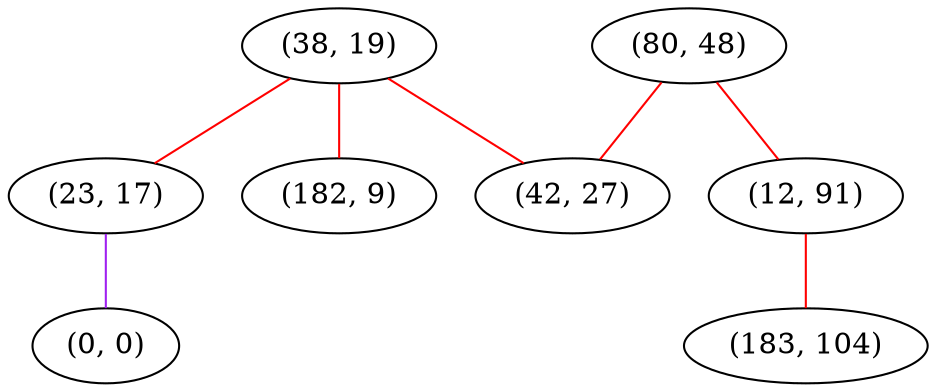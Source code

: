 graph "" {
"(38, 19)";
"(80, 48)";
"(12, 91)";
"(23, 17)";
"(183, 104)";
"(182, 9)";
"(0, 0)";
"(42, 27)";
"(38, 19)" -- "(182, 9)"  [color=red, key=0, weight=1];
"(38, 19)" -- "(42, 27)"  [color=red, key=0, weight=1];
"(38, 19)" -- "(23, 17)"  [color=red, key=0, weight=1];
"(80, 48)" -- "(42, 27)"  [color=red, key=0, weight=1];
"(80, 48)" -- "(12, 91)"  [color=red, key=0, weight=1];
"(12, 91)" -- "(183, 104)"  [color=red, key=0, weight=1];
"(23, 17)" -- "(0, 0)"  [color=purple, key=0, weight=4];
}
